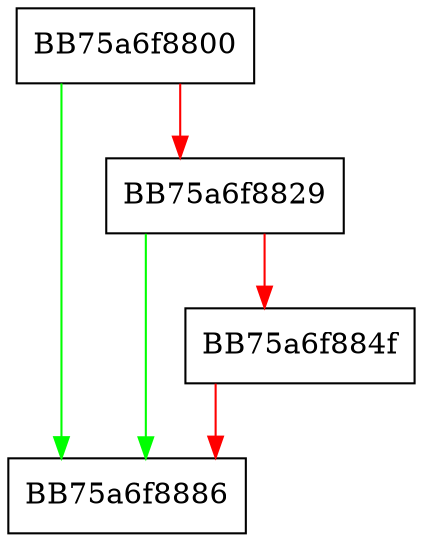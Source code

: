 digraph msg_unpack {
  node [shape="box"];
  graph [splines=ortho];
  BB75a6f8800 -> BB75a6f8886 [color="green"];
  BB75a6f8800 -> BB75a6f8829 [color="red"];
  BB75a6f8829 -> BB75a6f8886 [color="green"];
  BB75a6f8829 -> BB75a6f884f [color="red"];
  BB75a6f884f -> BB75a6f8886 [color="red"];
}